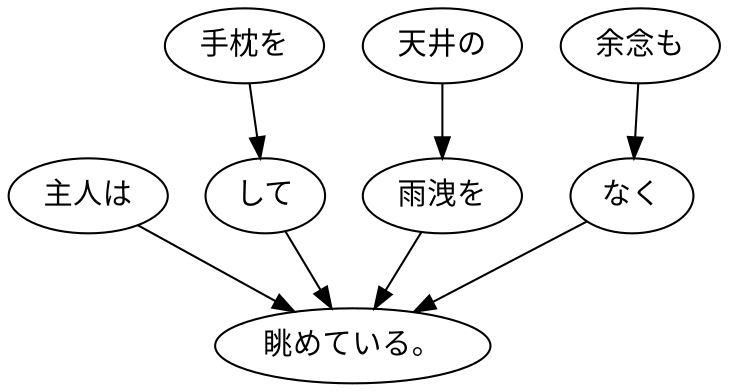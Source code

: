 digraph graph1929 {
	node0 [label="主人は"];
	node1 [label="手枕を"];
	node2 [label="して"];
	node3 [label="天井の"];
	node4 [label="雨洩を"];
	node5 [label="余念も"];
	node6 [label="なく"];
	node7 [label="眺めている。"];
	node0 -> node7;
	node1 -> node2;
	node2 -> node7;
	node3 -> node4;
	node4 -> node7;
	node5 -> node6;
	node6 -> node7;
}
